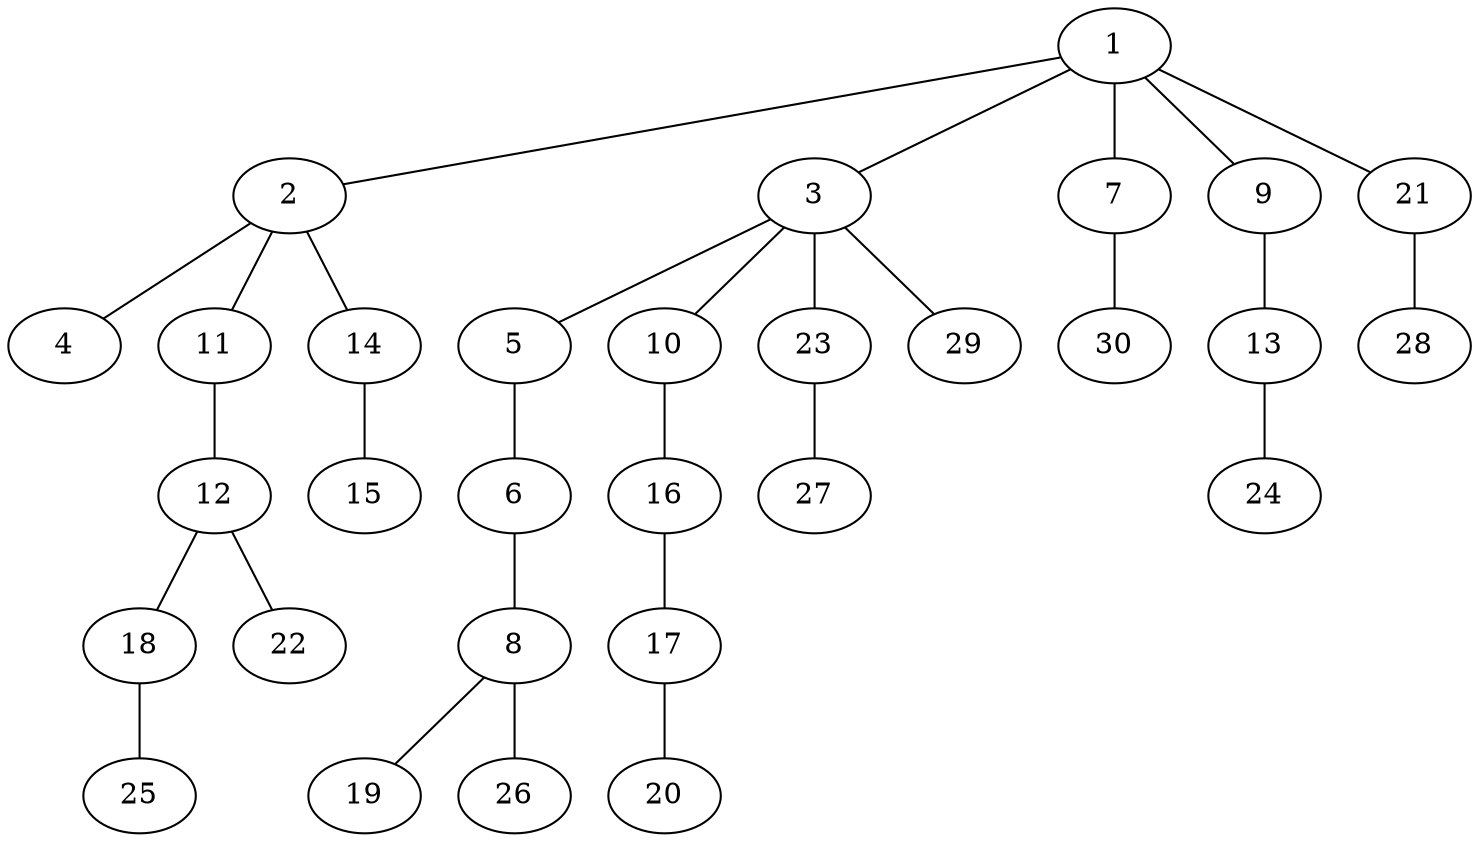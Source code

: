 graph graphname {1--2
1--3
1--7
1--9
1--21
2--4
2--11
2--14
3--5
3--10
3--23
3--29
5--6
6--8
7--30
8--19
8--26
9--13
10--16
11--12
12--18
12--22
13--24
14--15
16--17
17--20
18--25
21--28
23--27
}
